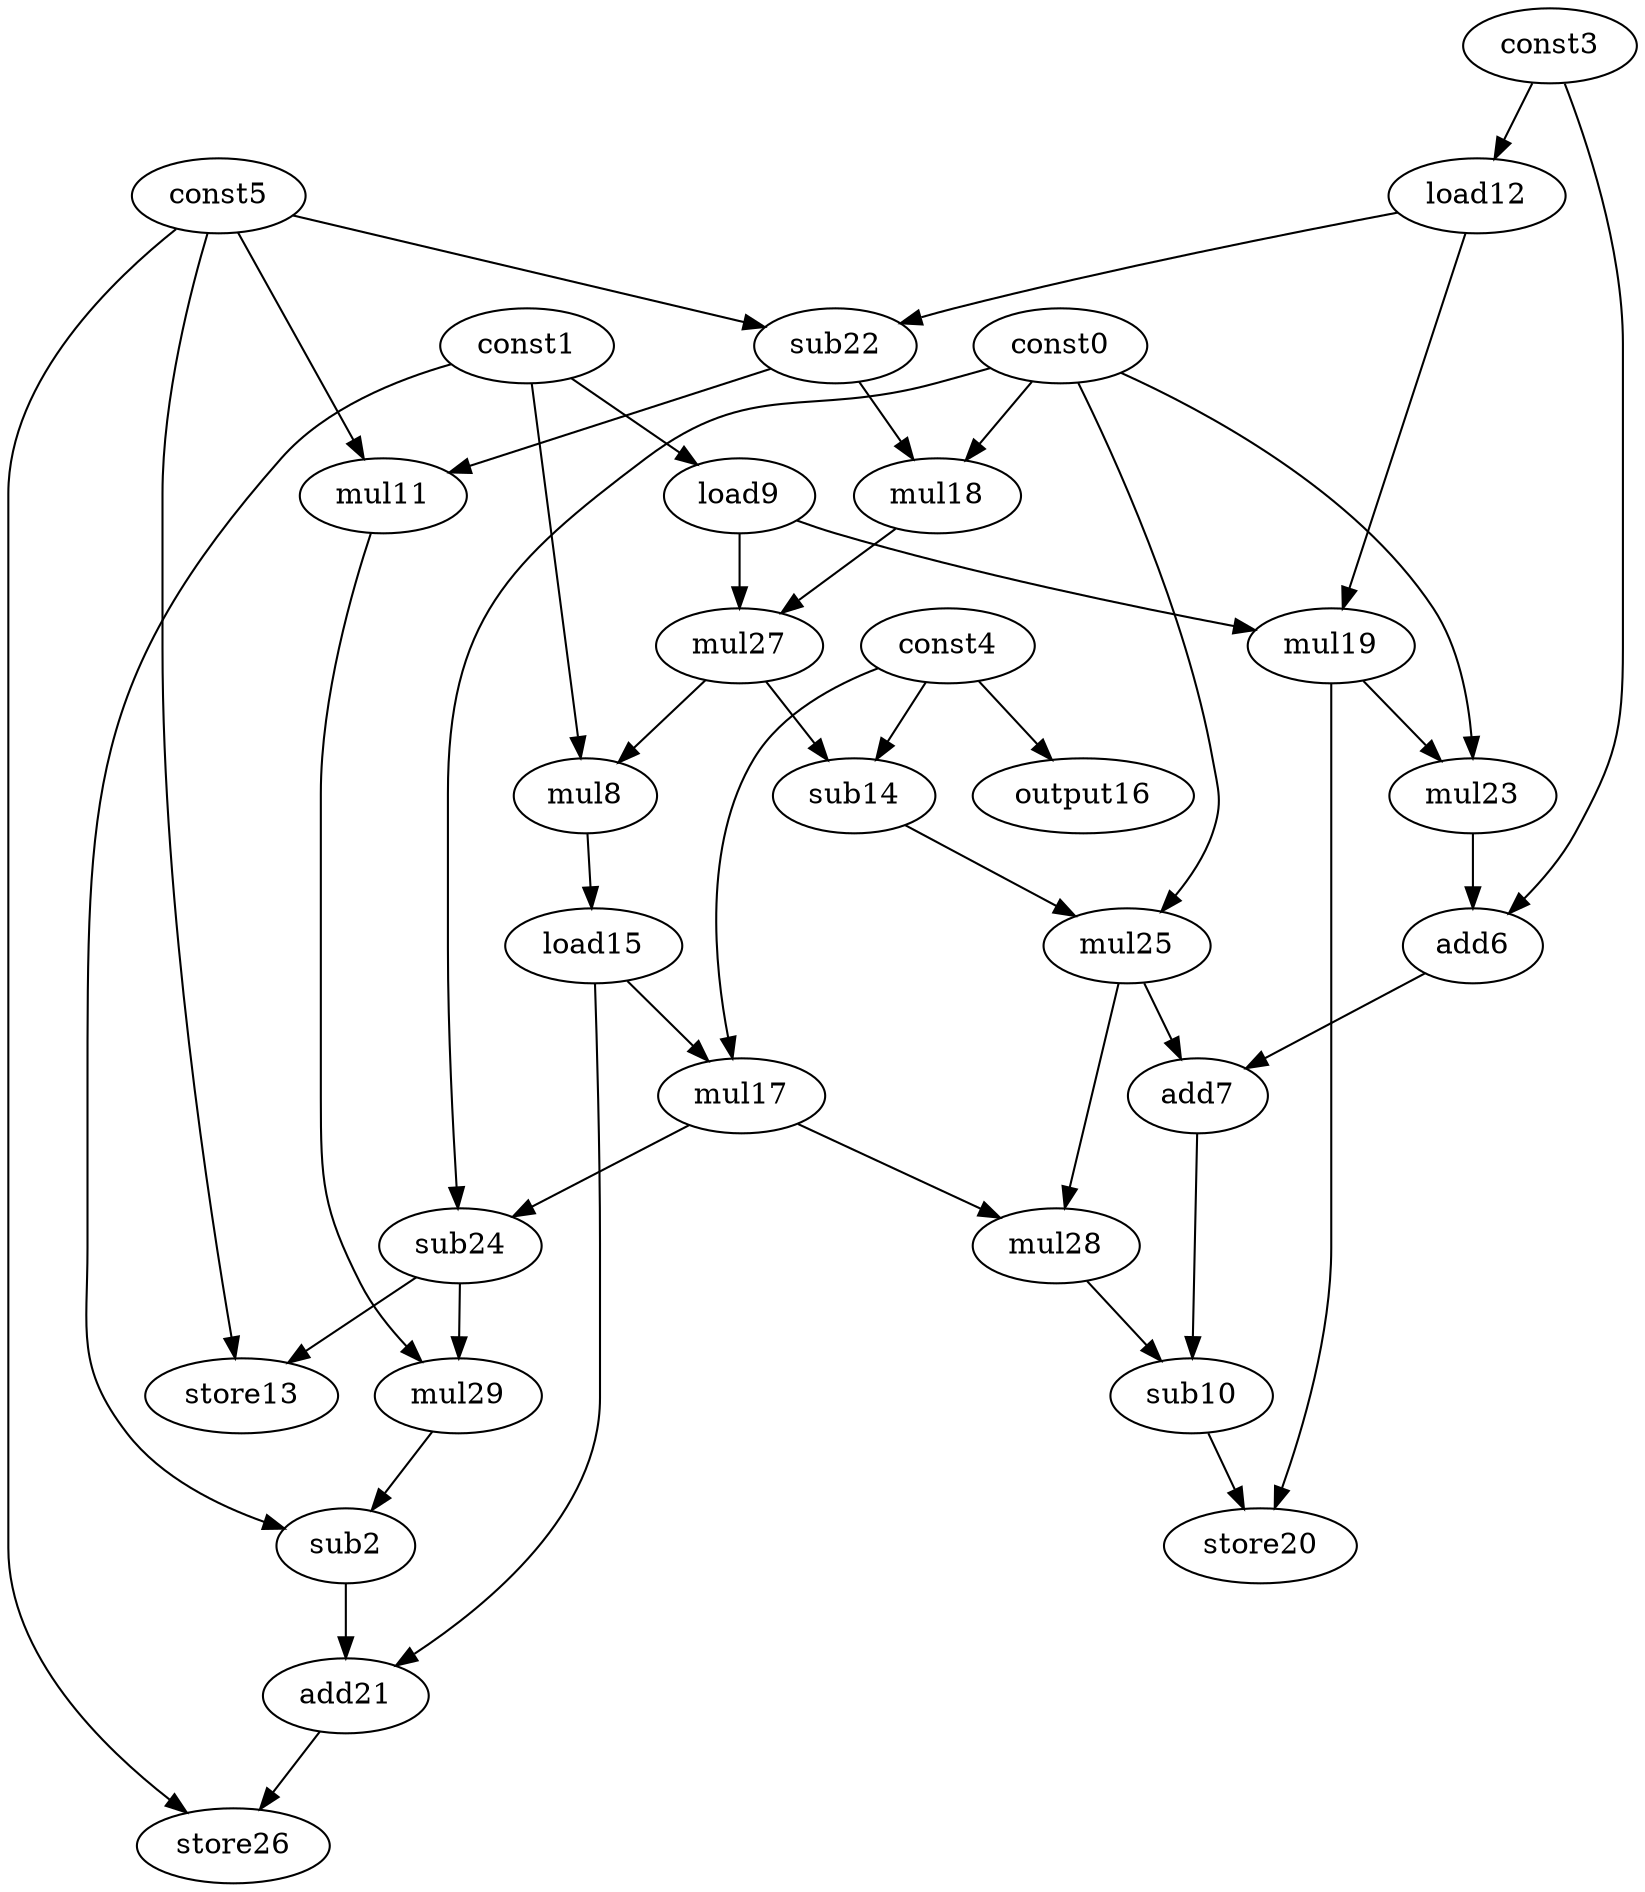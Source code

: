 digraph G { 
const0[opcode=const]; 
const1[opcode=const]; 
sub2[opcode=sub]; 
const3[opcode=const]; 
const4[opcode=const]; 
const5[opcode=const]; 
add6[opcode=add]; 
add7[opcode=add]; 
mul8[opcode=mul]; 
load9[opcode=load]; 
sub10[opcode=sub]; 
mul11[opcode=mul]; 
load12[opcode=load]; 
store13[opcode=store]; 
sub14[opcode=sub]; 
load15[opcode=load]; 
output16[opcode=output]; 
mul17[opcode=mul]; 
mul18[opcode=mul]; 
mul19[opcode=mul]; 
store20[opcode=store]; 
add21[opcode=add]; 
sub22[opcode=sub]; 
mul23[opcode=mul]; 
sub24[opcode=sub]; 
mul25[opcode=mul]; 
store26[opcode=store]; 
mul27[opcode=mul]; 
mul28[opcode=mul]; 
mul29[opcode=mul]; 
const1->load9[operand=0];
const3->load12[operand=0];
const4->output16[operand=0];
load9->mul19[operand=0];
load12->mul19[operand=1];
load12->sub22[operand=0];
const5->sub22[operand=1];
const5->mul11[operand=0];
sub22->mul11[operand=1];
const0->mul18[operand=0];
sub22->mul18[operand=1];
const0->mul23[operand=0];
mul19->mul23[operand=1];
const3->add6[operand=0];
mul23->add6[operand=1];
load9->mul27[operand=0];
mul18->mul27[operand=1];
const1->mul8[operand=0];
mul27->mul8[operand=1];
mul27->sub14[operand=0];
const4->sub14[operand=1];
mul8->load15[operand=0];
const0->mul25[operand=0];
sub14->mul25[operand=1];
mul25->add7[operand=0];
add6->add7[operand=1];
const4->mul17[operand=0];
load15->mul17[operand=1];
const0->sub24[operand=0];
mul17->sub24[operand=1];
mul25->mul28[operand=0];
mul17->mul28[operand=1];
mul28->sub10[operand=0];
add7->sub10[operand=1];
sub24->store13[operand=0];
const5->store13[operand=1];
sub24->mul29[operand=0];
mul11->mul29[operand=1];
const1->sub2[operand=0];
mul29->sub2[operand=1];
sub10->store20[operand=0];
mul19->store20[operand=1];
sub2->add21[operand=0];
load15->add21[operand=1];
const5->store26[operand=0];
add21->store26[operand=1];
}
